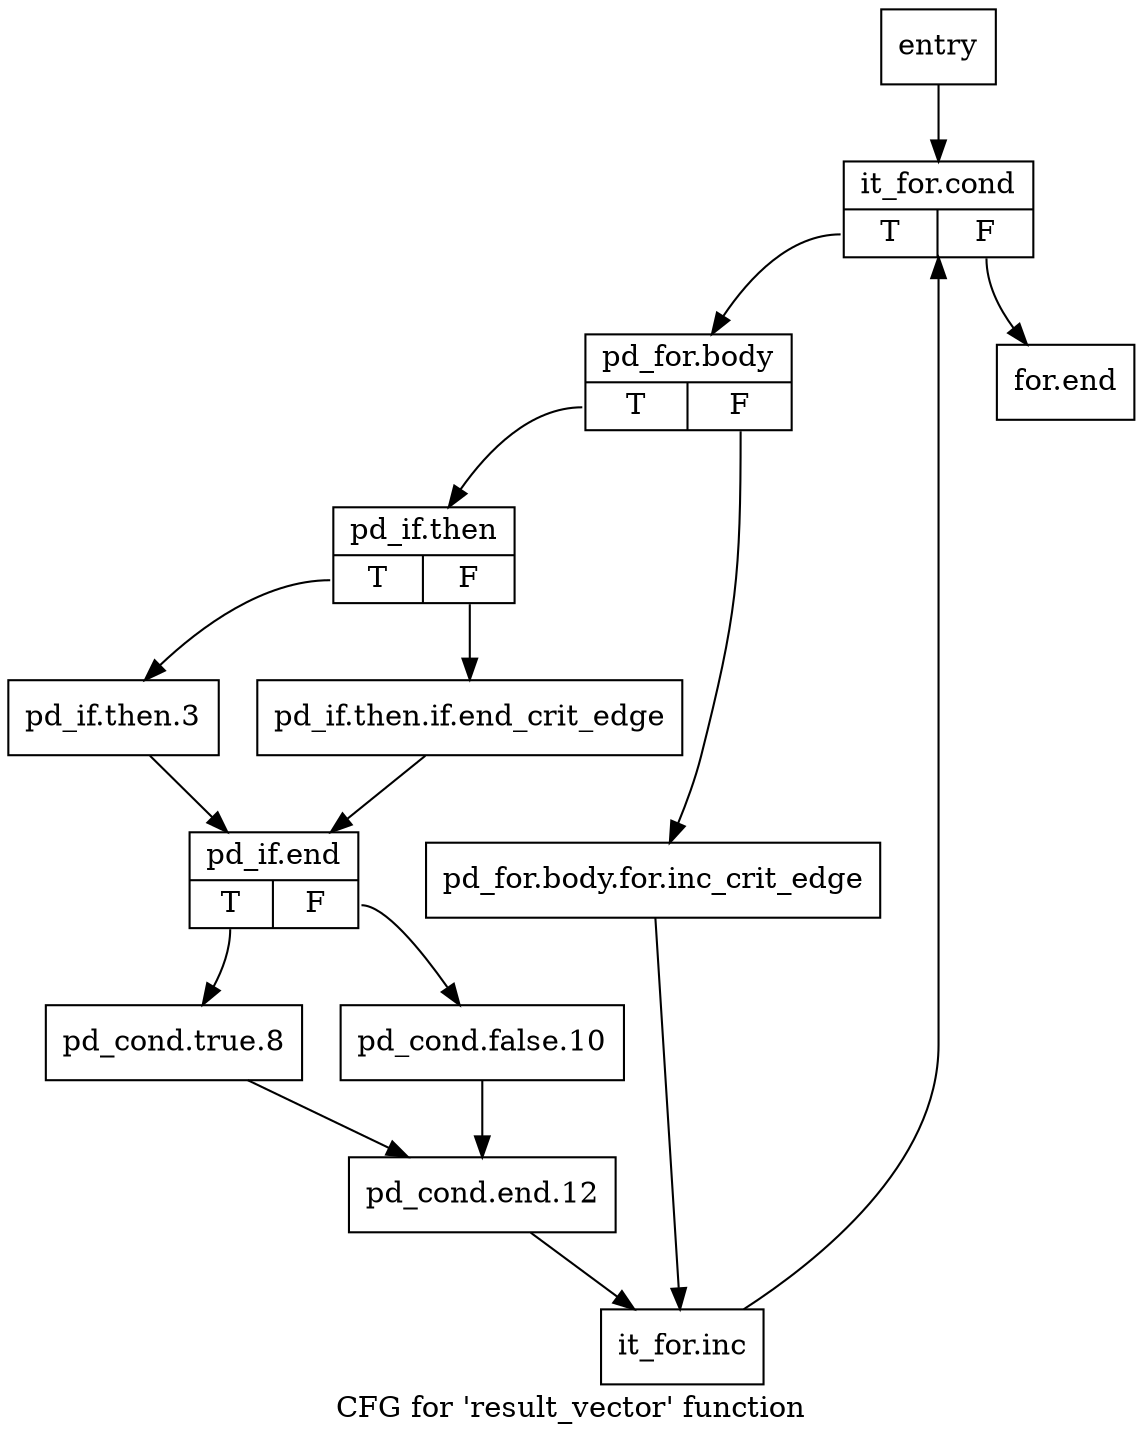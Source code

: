digraph "CFG for 'result_vector' function" {
	label="CFG for 'result_vector' function";

	Node0x2e1a4d0 [shape=record,label="{entry}"];
	Node0x2e1a4d0 -> Node0x2e1a520;
	Node0x2e1a520 [shape=record,label="{it_for.cond|{<s0>T|<s1>F}}"];
	Node0x2e1a520:s0 -> Node0x2e1a570;
	Node0x2e1a520:s1 -> Node0x2e1a890;
	Node0x2e1a570 [shape=record,label="{pd_for.body|{<s0>T|<s1>F}}"];
	Node0x2e1a570:s0 -> Node0x2e1a610;
	Node0x2e1a570:s1 -> Node0x2e1a5c0;
	Node0x2e1a5c0 [shape=record,label="{pd_for.body.for.inc_crit_edge}"];
	Node0x2e1a5c0 -> Node0x2e1a840;
	Node0x2e1a610 [shape=record,label="{pd_if.then|{<s0>T|<s1>F}}"];
	Node0x2e1a610:s0 -> Node0x2e1a6b0;
	Node0x2e1a610:s1 -> Node0x2e1a660;
	Node0x2e1a660 [shape=record,label="{pd_if.then.if.end_crit_edge}"];
	Node0x2e1a660 -> Node0x2e1a700;
	Node0x2e1a6b0 [shape=record,label="{pd_if.then.3}"];
	Node0x2e1a6b0 -> Node0x2e1a700;
	Node0x2e1a700 [shape=record,label="{pd_if.end|{<s0>T|<s1>F}}"];
	Node0x2e1a700:s0 -> Node0x2e1a750;
	Node0x2e1a700:s1 -> Node0x2e1a7a0;
	Node0x2e1a750 [shape=record,label="{pd_cond.true.8}"];
	Node0x2e1a750 -> Node0x2e1a7f0;
	Node0x2e1a7a0 [shape=record,label="{pd_cond.false.10}"];
	Node0x2e1a7a0 -> Node0x2e1a7f0;
	Node0x2e1a7f0 [shape=record,label="{pd_cond.end.12}"];
	Node0x2e1a7f0 -> Node0x2e1a840;
	Node0x2e1a840 [shape=record,label="{it_for.inc}"];
	Node0x2e1a840 -> Node0x2e1a520;
	Node0x2e1a890 [shape=record,label="{for.end}"];
}

